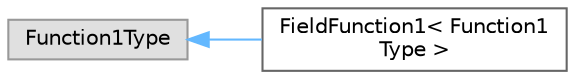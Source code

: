 digraph "Graphical Class Hierarchy"
{
 // LATEX_PDF_SIZE
  bgcolor="transparent";
  edge [fontname=Helvetica,fontsize=10,labelfontname=Helvetica,labelfontsize=10];
  node [fontname=Helvetica,fontsize=10,shape=box,height=0.2,width=0.4];
  rankdir="LR";
  Node0 [id="Node000000",label="Function1Type",height=0.2,width=0.4,color="grey60", fillcolor="#E0E0E0", style="filled",tooltip=" "];
  Node0 -> Node1 [id="edge4717_Node000000_Node000001",dir="back",color="steelblue1",style="solid",tooltip=" "];
  Node1 [id="Node000001",label="FieldFunction1\< Function1\lType \>",height=0.2,width=0.4,color="grey40", fillcolor="white", style="filled",URL="$classFoam_1_1FieldFunction1.html",tooltip=" "];
}
